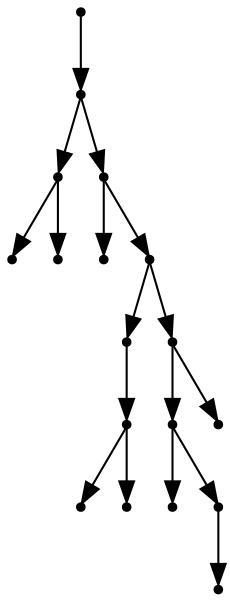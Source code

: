 digraph {
  17 [shape=point];
  16 [shape=point];
  2 [shape=point];
  0 [shape=point];
  1 [shape=point];
  15 [shape=point];
  3 [shape=point];
  14 [shape=point];
  7 [shape=point];
  6 [shape=point];
  4 [shape=point];
  5 [shape=point];
  13 [shape=point];
  11 [shape=point];
  8 [shape=point];
  10 [shape=point];
  9 [shape=point];
  12 [shape=point];
17 -> 16;
16 -> 2;
2 -> 0;
2 -> 1;
16 -> 15;
15 -> 3;
15 -> 14;
14 -> 7;
7 -> 6;
6 -> 4;
6 -> 5;
14 -> 13;
13 -> 11;
11 -> 8;
11 -> 10;
10 -> 9;
13 -> 12;
}
